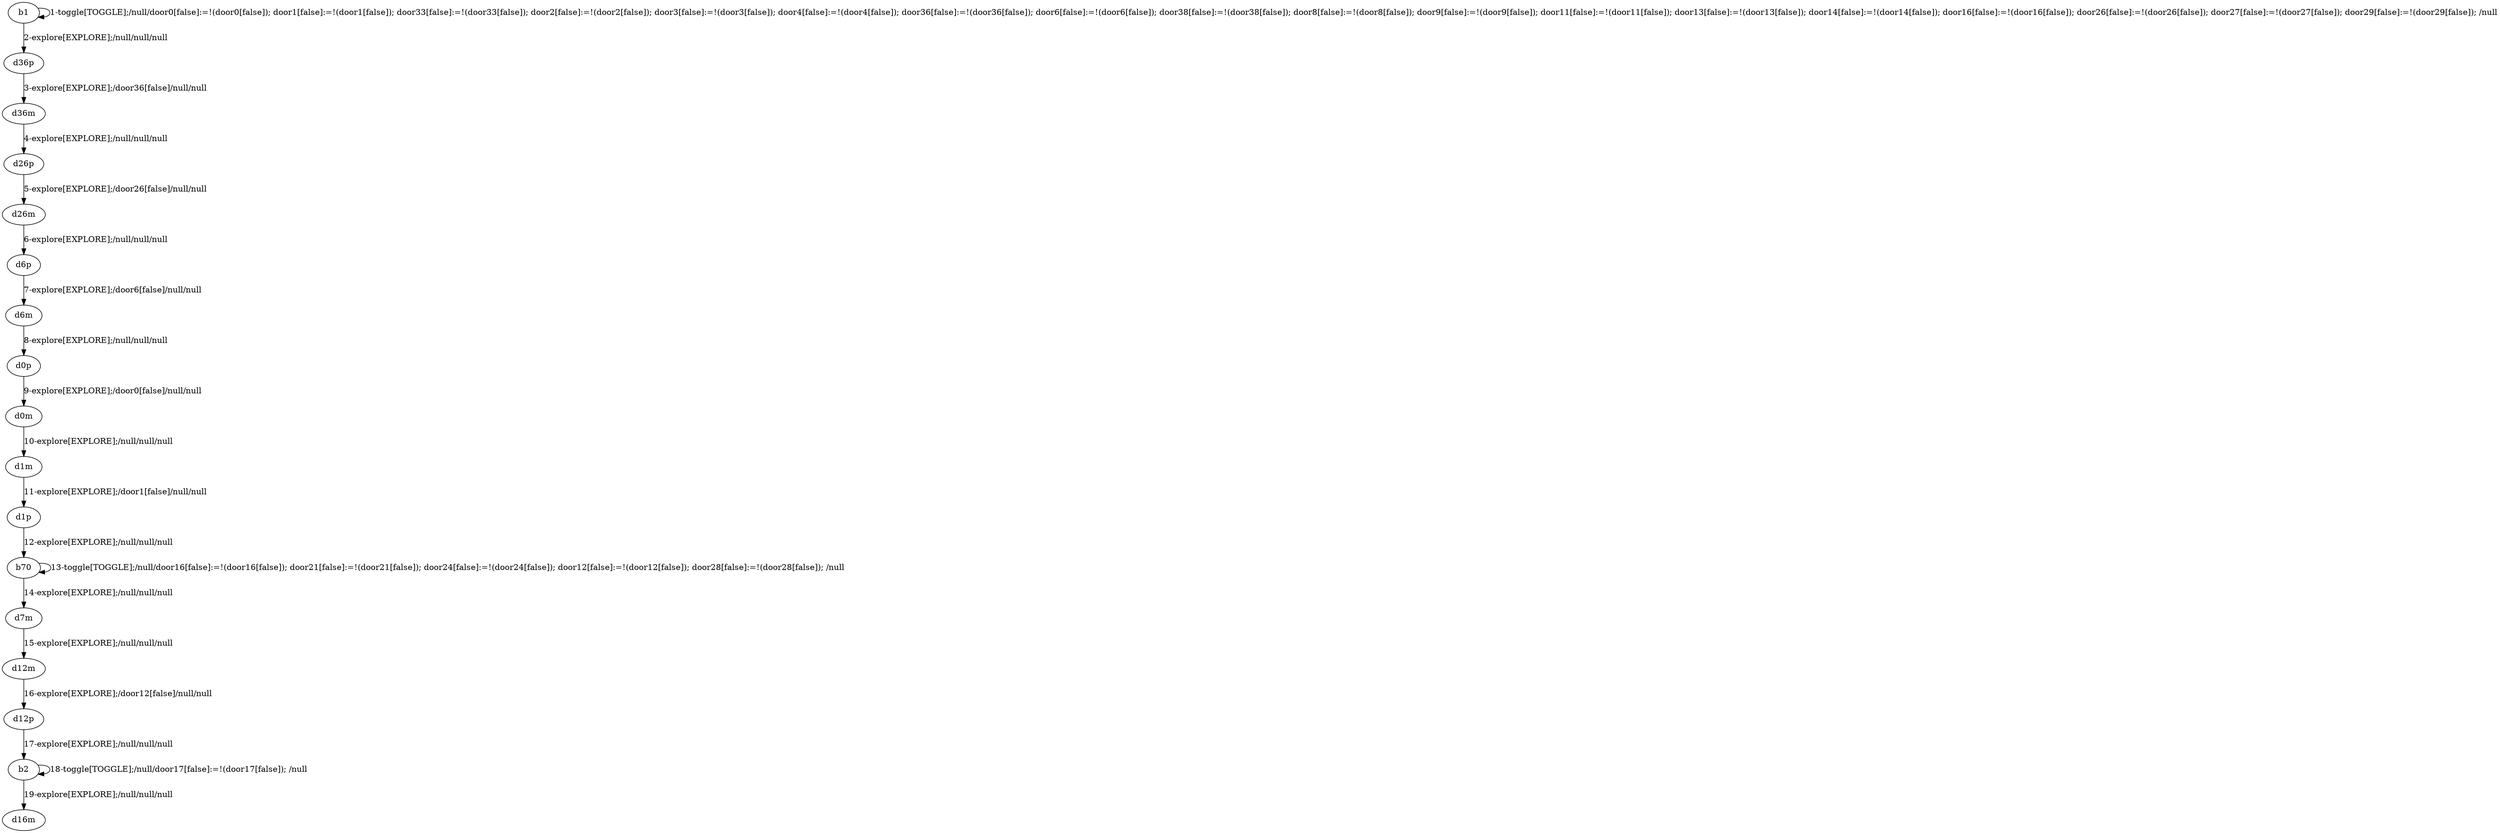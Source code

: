 # Total number of goals covered by this test: 1
# d7m --> d12m

digraph g {
"b1" -> "b1" [label = "1-toggle[TOGGLE];/null/door0[false]:=!(door0[false]); door1[false]:=!(door1[false]); door33[false]:=!(door33[false]); door2[false]:=!(door2[false]); door3[false]:=!(door3[false]); door4[false]:=!(door4[false]); door36[false]:=!(door36[false]); door6[false]:=!(door6[false]); door38[false]:=!(door38[false]); door8[false]:=!(door8[false]); door9[false]:=!(door9[false]); door11[false]:=!(door11[false]); door13[false]:=!(door13[false]); door14[false]:=!(door14[false]); door16[false]:=!(door16[false]); door26[false]:=!(door26[false]); door27[false]:=!(door27[false]); door29[false]:=!(door29[false]); /null"];
"b1" -> "d36p" [label = "2-explore[EXPLORE];/null/null/null"];
"d36p" -> "d36m" [label = "3-explore[EXPLORE];/door36[false]/null/null"];
"d36m" -> "d26p" [label = "4-explore[EXPLORE];/null/null/null"];
"d26p" -> "d26m" [label = "5-explore[EXPLORE];/door26[false]/null/null"];
"d26m" -> "d6p" [label = "6-explore[EXPLORE];/null/null/null"];
"d6p" -> "d6m" [label = "7-explore[EXPLORE];/door6[false]/null/null"];
"d6m" -> "d0p" [label = "8-explore[EXPLORE];/null/null/null"];
"d0p" -> "d0m" [label = "9-explore[EXPLORE];/door0[false]/null/null"];
"d0m" -> "d1m" [label = "10-explore[EXPLORE];/null/null/null"];
"d1m" -> "d1p" [label = "11-explore[EXPLORE];/door1[false]/null/null"];
"d1p" -> "b70" [label = "12-explore[EXPLORE];/null/null/null"];
"b70" -> "b70" [label = "13-toggle[TOGGLE];/null/door16[false]:=!(door16[false]); door21[false]:=!(door21[false]); door24[false]:=!(door24[false]); door12[false]:=!(door12[false]); door28[false]:=!(door28[false]); /null"];
"b70" -> "d7m" [label = "14-explore[EXPLORE];/null/null/null"];
"d7m" -> "d12m" [label = "15-explore[EXPLORE];/null/null/null"];
"d12m" -> "d12p" [label = "16-explore[EXPLORE];/door12[false]/null/null"];
"d12p" -> "b2" [label = "17-explore[EXPLORE];/null/null/null"];
"b2" -> "b2" [label = "18-toggle[TOGGLE];/null/door17[false]:=!(door17[false]); /null"];
"b2" -> "d16m" [label = "19-explore[EXPLORE];/null/null/null"];
}